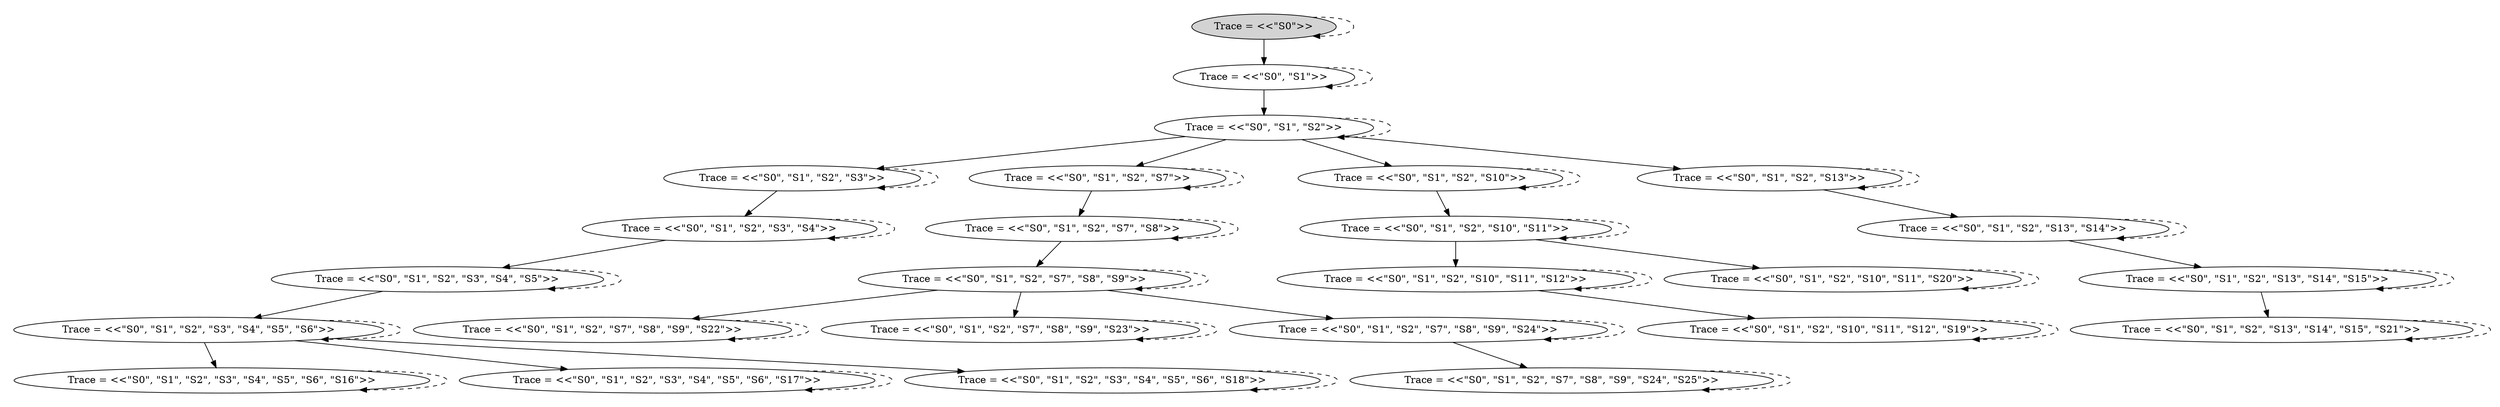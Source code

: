 strict digraph DiskGraph {
nodesep=0.35;
subgraph cluster_graph {
color="white";
5263886807887264474 [label="Trace = <<\"S0\">>",style = filled]
5263886807887264474 -> -7892643506844301048 [label="",color="black",fontcolor="black"];
-7892643506844301048 [label="Trace = <<\"S0\", \"S1\">>"];
5263886807887264474 -> 5263886807887264474 [style="dashed"];
-7892643506844301048 -> 5032605302112373091 [label="",color="black",fontcolor="black"];
5032605302112373091 [label="Trace = <<\"S0\", \"S1\", \"S2\">>"];
-7892643506844301048 -> -7892643506844301048 [style="dashed"];
5032605302112373091 -> 148849795736795691 [label="",color="black",fontcolor="black"];
148849795736795691 [label="Trace = <<\"S0\", \"S1\", \"S2\", \"S3\">>"];
5032605302112373091 -> -7039936714784675102 [label="",color="black",fontcolor="black"];
-7039936714784675102 [label="Trace = <<\"S0\", \"S1\", \"S2\", \"S7\">>"];
5032605302112373091 -> -3326175004741805181 [label="",color="black",fontcolor="black"];
-3326175004741805181 [label="Trace = <<\"S0\", \"S1\", \"S2\", \"S10\">>"];
5032605302112373091 -> 5643075453750767700 [label="",color="black",fontcolor="black"];
5643075453750767700 [label="Trace = <<\"S0\", \"S1\", \"S2\", \"S13\">>"];
5032605302112373091 -> 5032605302112373091 [style="dashed"];
148849795736795691 -> -2775529789754423341 [label="",color="black",fontcolor="black"];
-2775529789754423341 [label="Trace = <<\"S0\", \"S1\", \"S2\", \"S3\", \"S4\">>"];
148849795736795691 -> 148849795736795691 [style="dashed"];
-7039936714784675102 -> 2587779988314904776 [label="",color="black",fontcolor="black"];
2587779988314904776 [label="Trace = <<\"S0\", \"S1\", \"S2\", \"S7\", \"S8\">>"];
-7039936714784675102 -> -7039936714784675102 [style="dashed"];
-3326175004741805181 -> -7782105182363221792 [label="",color="black",fontcolor="black"];
-7782105182363221792 [label="Trace = <<\"S0\", \"S1\", \"S2\", \"S10\", \"S11\">>"];
-3326175004741805181 -> -3326175004741805181 [style="dashed"];
5643075453750767700 -> -5275656028503217511 [label="",color="black",fontcolor="black"];
-5275656028503217511 [label="Trace = <<\"S0\", \"S1\", \"S2\", \"S13\", \"S14\">>"];
5643075453750767700 -> 5643075453750767700 [style="dashed"];
-2775529789754423341 -> -6529788914301880281 [label="",color="black",fontcolor="black"];
-6529788914301880281 [label="Trace = <<\"S0\", \"S1\", \"S2\", \"S3\", \"S4\", \"S5\">>"];
-2775529789754423341 -> -2775529789754423341 [style="dashed"];
2587779988314904776 -> -5290474903509870135 [label="",color="black",fontcolor="black"];
-5290474903509870135 [label="Trace = <<\"S0\", \"S1\", \"S2\", \"S7\", \"S8\", \"S9\">>"];
2587779988314904776 -> 2587779988314904776 [style="dashed"];
-7782105182363221792 -> -2623075252643411000 [label="",color="black",fontcolor="black"];
-2623075252643411000 [label="Trace = <<\"S0\", \"S1\", \"S2\", \"S10\", \"S11\", \"S12\">>"];
-7782105182363221792 -> 2791448336252416952 [label="",color="black",fontcolor="black"];
2791448336252416952 [label="Trace = <<\"S0\", \"S1\", \"S2\", \"S10\", \"S11\", \"S20\">>"];
-7782105182363221792 -> -7782105182363221792 [style="dashed"];
-5275656028503217511 -> 6574114536646835521 [label="",color="black",fontcolor="black"];
6574114536646835521 [label="Trace = <<\"S0\", \"S1\", \"S2\", \"S13\", \"S14\", \"S15\">>"];
-5275656028503217511 -> -5275656028503217511 [style="dashed"];
-6529788914301880281 -> -2170079406025780224 [label="",color="black",fontcolor="black"];
-2170079406025780224 [label="Trace = <<\"S0\", \"S1\", \"S2\", \"S3\", \"S4\", \"S5\", \"S6\">>"];
-6529788914301880281 -> -6529788914301880281 [style="dashed"];
-5290474903509870135 -> -2367999761389551177 [label="",color="black",fontcolor="black"];
-2367999761389551177 [label="Trace = <<\"S0\", \"S1\", \"S2\", \"S7\", \"S8\", \"S9\", \"S22\">>"];
-5290474903509870135 -> -6170425200184715014 [label="",color="black",fontcolor="black"];
-6170425200184715014 [label="Trace = <<\"S0\", \"S1\", \"S2\", \"S7\", \"S8\", \"S9\", \"S23\">>"];
-5290474903509870135 -> -6231639975570365468 [label="",color="black",fontcolor="black"];
-6231639975570365468 [label="Trace = <<\"S0\", \"S1\", \"S2\", \"S7\", \"S8\", \"S9\", \"S24\">>"];
-5290474903509870135 -> -5290474903509870135 [style="dashed"];
-2623075252643411000 -> -9050266764911319861 [label="",color="black",fontcolor="black"];
-9050266764911319861 [label="Trace = <<\"S0\", \"S1\", \"S2\", \"S10\", \"S11\", \"S12\", \"S19\">>"];
-2623075252643411000 -> -2623075252643411000 [style="dashed"];
2791448336252416952 -> 2791448336252416952 [style="dashed"];
6574114536646835521 -> -815868041892003423 [label="",color="black",fontcolor="black"];
-815868041892003423 [label="Trace = <<\"S0\", \"S1\", \"S2\", \"S13\", \"S14\", \"S15\", \"S21\">>"];
6574114536646835521 -> 6574114536646835521 [style="dashed"];
-2170079406025780224 -> -5114651700745691306 [label="",color="black",fontcolor="black"];
-5114651700745691306 [label="Trace = <<\"S0\", \"S1\", \"S2\", \"S3\", \"S4\", \"S5\", \"S6\", \"S16\">>"];
-2170079406025780224 -> -3713207610267072997 [label="",color="black",fontcolor="black"];
-3713207610267072997 [label="Trace = <<\"S0\", \"S1\", \"S2\", \"S3\", \"S4\", \"S5\", \"S6\", \"S17\">>"];
-2170079406025780224 -> -4705999409148008086 [label="",color="black",fontcolor="black"];
-4705999409148008086 [label="Trace = <<\"S0\", \"S1\", \"S2\", \"S3\", \"S4\", \"S5\", \"S6\", \"S18\">>"];
-2170079406025780224 -> -2170079406025780224 [style="dashed"];
-2367999761389551177 -> -2367999761389551177 [style="dashed"];
-6170425200184715014 -> -6170425200184715014 [style="dashed"];
-6231639975570365468 -> -4355412961287580215 [label="",color="black",fontcolor="black"];
-4355412961287580215 [label="Trace = <<\"S0\", \"S1\", \"S2\", \"S7\", \"S8\", \"S9\", \"S24\", \"S25\">>"];
-6231639975570365468 -> -6231639975570365468 [style="dashed"];
-9050266764911319861 -> -9050266764911319861 [style="dashed"];
-815868041892003423 -> -815868041892003423 [style="dashed"];
-5114651700745691306 -> -5114651700745691306 [style="dashed"];
-3713207610267072997 -> -3713207610267072997 [style="dashed"];
-4705999409148008086 -> -4705999409148008086 [style="dashed"];
-4355412961287580215 -> -4355412961287580215 [style="dashed"];
{rank = same; 5263886807887264474;}
{rank = same; -7892643506844301048;}
{rank = same; 5032605302112373091;}
{rank = same; -7039936714784675102;-3326175004741805181;5643075453750767700;148849795736795691;}
{rank = same; -5275656028503217511;-7782105182363221792;-2775529789754423341;2587779988314904776;}
{rank = same; -6529788914301880281;2791448336252416952;-2623075252643411000;-5290474903509870135;6574114536646835521;}
{rank = same; -9050266764911319861;-6170425200184715014;-2170079406025780224;-6231639975570365468;-815868041892003423;-2367999761389551177;}
{rank = same; -5114651700745691306;-3713207610267072997;-4355412961287580215;-4705999409148008086;}
}
}